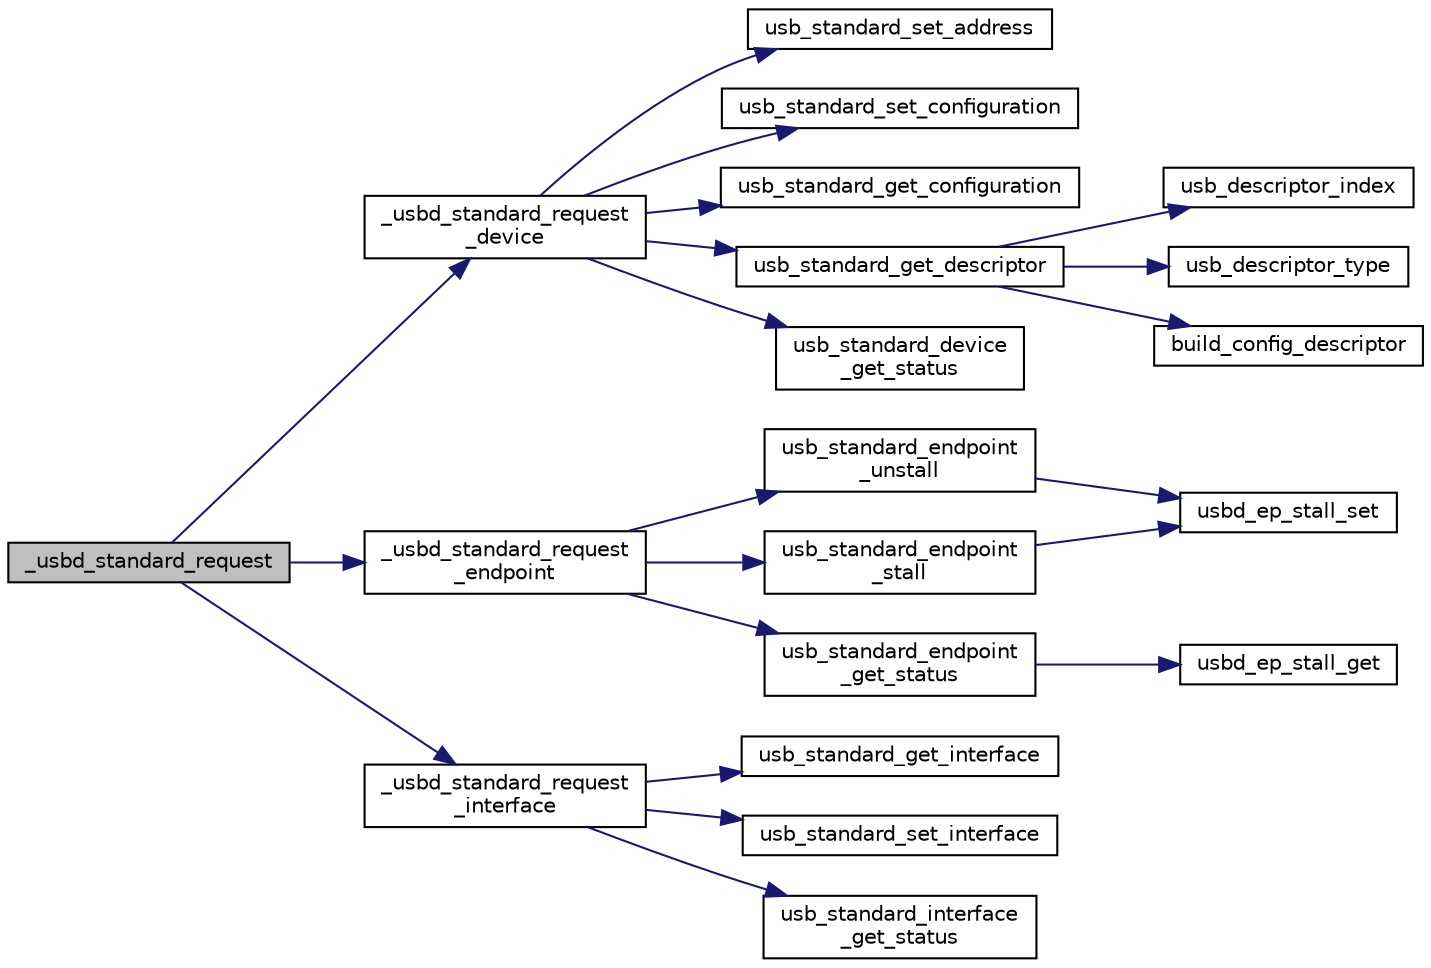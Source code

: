 digraph "_usbd_standard_request"
{
  edge [fontname="Helvetica",fontsize="10",labelfontname="Helvetica",labelfontsize="10"];
  node [fontname="Helvetica",fontsize="10",shape=record];
  rankdir="LR";
  Node1 [label="_usbd_standard_request",height=0.2,width=0.4,color="black", fillcolor="grey75", style="filled", fontcolor="black"];
  Node1 -> Node2 [color="midnightblue",fontsize="10",style="solid",fontname="Helvetica"];
  Node2 [label="_usbd_standard_request\l_device",height=0.2,width=0.4,color="black", fillcolor="white", style="filled",URL="$usb__standard_8c.html#abd588664d0803d5bf7d4d263f34f2575"];
  Node2 -> Node3 [color="midnightblue",fontsize="10",style="solid",fontname="Helvetica"];
  Node3 [label="usb_standard_set_address",height=0.2,width=0.4,color="black", fillcolor="white", style="filled",URL="$group__usb__standard__file.html#ga2e39a66a58cc636b01e3d90cb70c7625"];
  Node2 -> Node4 [color="midnightblue",fontsize="10",style="solid",fontname="Helvetica"];
  Node4 [label="usb_standard_set_configuration",height=0.2,width=0.4,color="black", fillcolor="white", style="filled",URL="$group__usb__standard__file.html#ga11f2ca9802883c0ff1dc312799e7250d"];
  Node2 -> Node5 [color="midnightblue",fontsize="10",style="solid",fontname="Helvetica"];
  Node5 [label="usb_standard_get_configuration",height=0.2,width=0.4,color="black", fillcolor="white", style="filled",URL="$group__usb__standard__file.html#ga430326cdf658101dd4b02d52ebb0cf3c"];
  Node2 -> Node6 [color="midnightblue",fontsize="10",style="solid",fontname="Helvetica"];
  Node6 [label="usb_standard_get_descriptor",height=0.2,width=0.4,color="black", fillcolor="white", style="filled",URL="$group__usb__standard__file.html#gad9327961f96b6203ac232d69d53afcf6"];
  Node6 -> Node7 [color="midnightblue",fontsize="10",style="solid",fontname="Helvetica"];
  Node7 [label="usb_descriptor_index",height=0.2,width=0.4,color="black", fillcolor="white", style="filled",URL="$group__usb__standard__file.html#gaf52328d55b34702e49cb14ec9005ca19"];
  Node6 -> Node8 [color="midnightblue",fontsize="10",style="solid",fontname="Helvetica"];
  Node8 [label="usb_descriptor_type",height=0.2,width=0.4,color="black", fillcolor="white", style="filled",URL="$group__usb__standard__file.html#ga2df65bb0dcba3643cde420b3fdc08ff0"];
  Node6 -> Node9 [color="midnightblue",fontsize="10",style="solid",fontname="Helvetica"];
  Node9 [label="build_config_descriptor",height=0.2,width=0.4,color="black", fillcolor="white", style="filled",URL="$group__usb__standard__file.html#gaf8a21c66ec88535a258872791c468098"];
  Node2 -> Node10 [color="midnightblue",fontsize="10",style="solid",fontname="Helvetica"];
  Node10 [label="usb_standard_device\l_get_status",height=0.2,width=0.4,color="black", fillcolor="white", style="filled",URL="$group__usb__standard__file.html#ga2c512d44bd72a83d9b438859ab3ee352"];
  Node1 -> Node11 [color="midnightblue",fontsize="10",style="solid",fontname="Helvetica"];
  Node11 [label="_usbd_standard_request\l_endpoint",height=0.2,width=0.4,color="black", fillcolor="white", style="filled",URL="$usb__standard_8c.html#aed9aa74939234f607611928534d3b1b9"];
  Node11 -> Node12 [color="midnightblue",fontsize="10",style="solid",fontname="Helvetica"];
  Node12 [label="usb_standard_endpoint\l_unstall",height=0.2,width=0.4,color="black", fillcolor="white", style="filled",URL="$group__usb__standard__file.html#ga9714d02e4367d72d66f7d71abe10a70f"];
  Node12 -> Node13 [color="midnightblue",fontsize="10",style="solid",fontname="Helvetica"];
  Node13 [label="usbd_ep_stall_set",height=0.2,width=0.4,color="black", fillcolor="white", style="filled",URL="$group__usb__driver__defines.html#ga6d16be856512df298e40dfa31a216172"];
  Node11 -> Node14 [color="midnightblue",fontsize="10",style="solid",fontname="Helvetica"];
  Node14 [label="usb_standard_endpoint\l_stall",height=0.2,width=0.4,color="black", fillcolor="white", style="filled",URL="$group__usb__standard__file.html#gad24d6daf25ffd5539979b9ea1648ec6f"];
  Node14 -> Node13 [color="midnightblue",fontsize="10",style="solid",fontname="Helvetica"];
  Node11 -> Node15 [color="midnightblue",fontsize="10",style="solid",fontname="Helvetica"];
  Node15 [label="usb_standard_endpoint\l_get_status",height=0.2,width=0.4,color="black", fillcolor="white", style="filled",URL="$group__usb__standard__file.html#ga4cfdd2484f7002da2cc98eea1e6a69e9"];
  Node15 -> Node16 [color="midnightblue",fontsize="10",style="solid",fontname="Helvetica"];
  Node16 [label="usbd_ep_stall_get",height=0.2,width=0.4,color="black", fillcolor="white", style="filled",URL="$group__usb__driver__defines.html#ga396b34ccbe5bf6718417ef3ee0c3b788"];
  Node1 -> Node17 [color="midnightblue",fontsize="10",style="solid",fontname="Helvetica"];
  Node17 [label="_usbd_standard_request\l_interface",height=0.2,width=0.4,color="black", fillcolor="white", style="filled",URL="$usb__standard_8c.html#aec01ef6ed66dcc2b50cc969b8be8f419"];
  Node17 -> Node18 [color="midnightblue",fontsize="10",style="solid",fontname="Helvetica"];
  Node18 [label="usb_standard_get_interface",height=0.2,width=0.4,color="black", fillcolor="white", style="filled",URL="$group__usb__standard__file.html#ga22c09fa8b89c6d0cb46e290cfecdf33f"];
  Node17 -> Node19 [color="midnightblue",fontsize="10",style="solid",fontname="Helvetica"];
  Node19 [label="usb_standard_set_interface",height=0.2,width=0.4,color="black", fillcolor="white", style="filled",URL="$group__usb__standard__file.html#ga137aae06450b52a0c22f7ffa6fba5ba0"];
  Node17 -> Node20 [color="midnightblue",fontsize="10",style="solid",fontname="Helvetica"];
  Node20 [label="usb_standard_interface\l_get_status",height=0.2,width=0.4,color="black", fillcolor="white", style="filled",URL="$group__usb__standard__file.html#ga3af045144aef2572263f2ec0a2fdbef9"];
}
